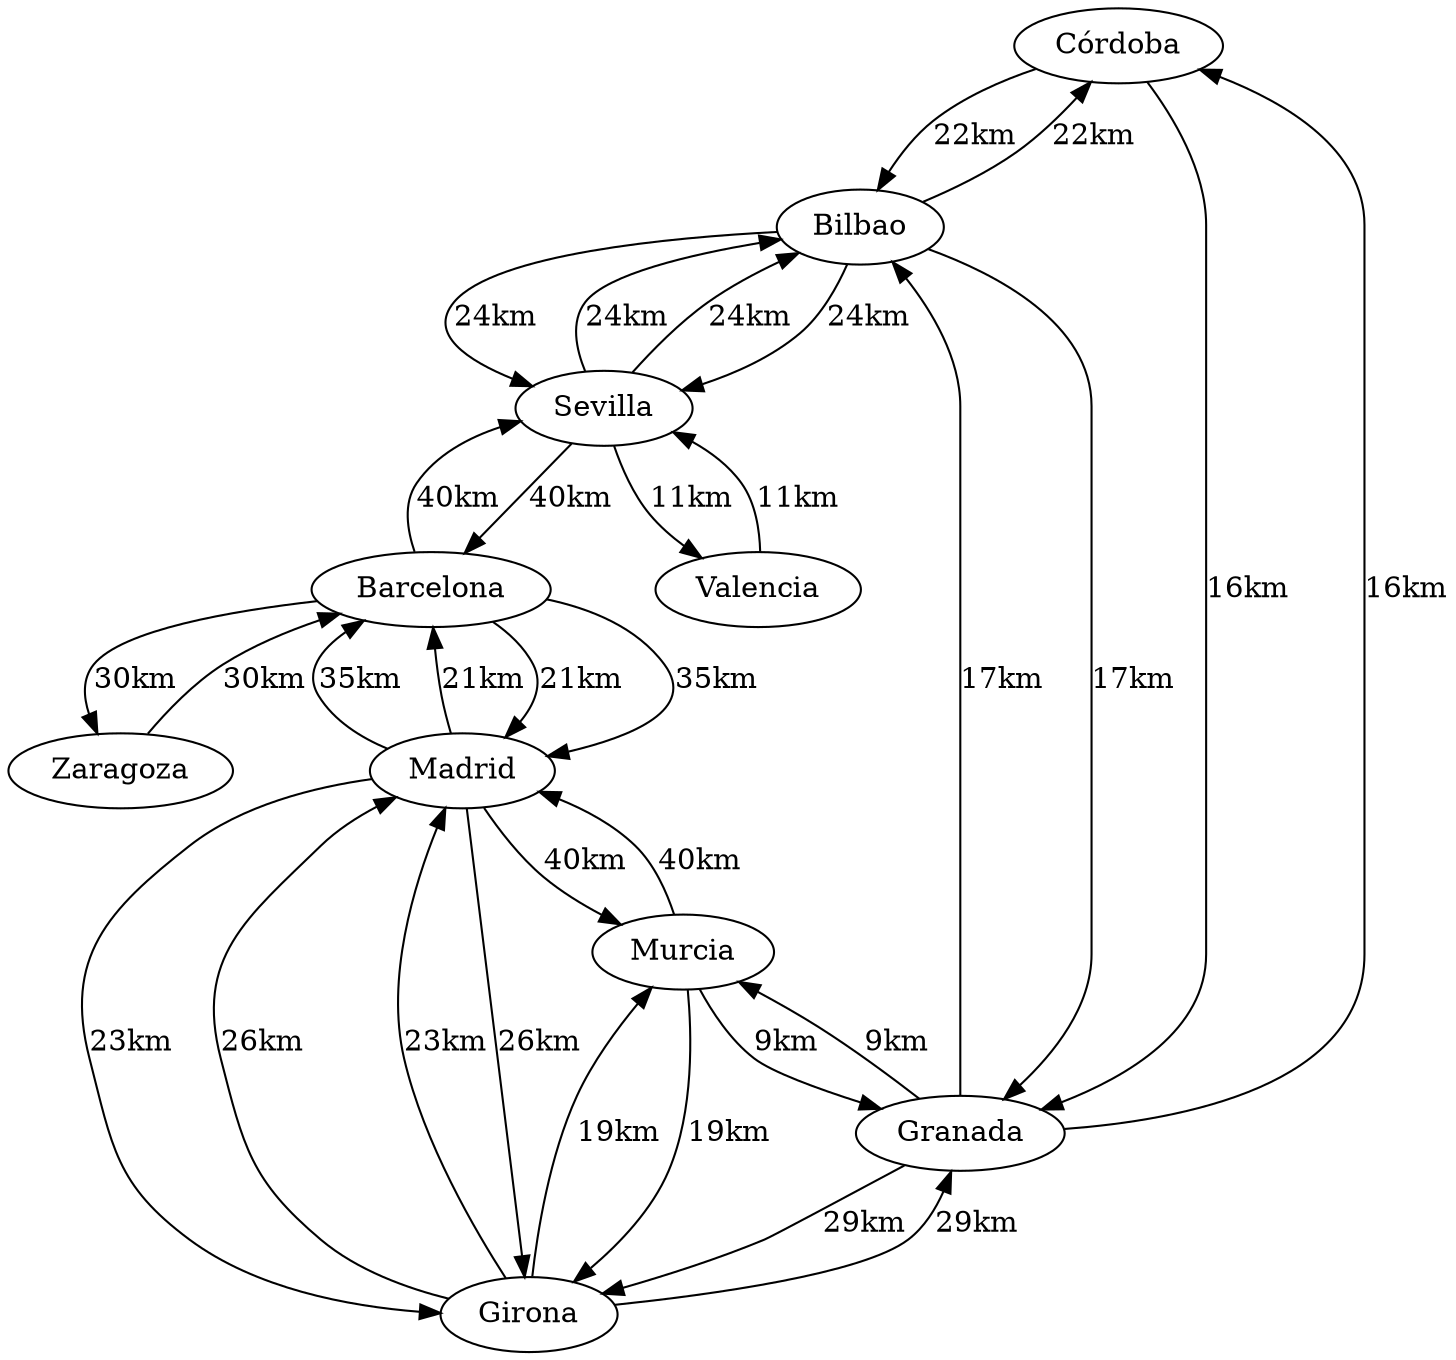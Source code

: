 digraph Grafo {
"Córdoba";
"Córdoba" -> "Bilbao" [label="22km"];
"Córdoba" -> "Granada" [label="16km"];
"Murcia";
"Murcia" -> "Madrid" [label="40km"];
"Murcia" -> "Girona" [label="19km"];
"Murcia" -> "Granada" [label="9km"];
"Granada";
"Granada" -> "Girona" [label="29km"];
"Granada" -> "Córdoba" [label="16km"];
"Granada" -> "Murcia" [label="9km"];
"Granada" -> "Bilbao" [label="17km"];
"Bilbao";
"Bilbao" -> "Córdoba" [label="22km"];
"Bilbao" -> "Sevilla" [label="24km"];
"Bilbao" -> "Granada" [label="17km"];
"Bilbao" -> "Sevilla" [label="24km"];
"Valencia";
"Valencia" -> "Sevilla" [label="11km"];
"Sevilla";
"Sevilla" -> "Bilbao" [label="24km"];
"Sevilla" -> "Bilbao" [label="24km"];
"Sevilla" -> "Valencia" [label="11km"];
"Sevilla" -> "Barcelona" [label="40km"];
"Zaragoza";
"Zaragoza" -> "Barcelona" [label="30km"];
"Barcelona";
"Barcelona" -> "Sevilla" [label="40km"];
"Barcelona" -> "Zaragoza" [label="30km"];
"Barcelona" -> "Madrid" [label="35km"];
"Barcelona" -> "Madrid" [label="21km"];
"Madrid";
"Madrid" -> "Murcia" [label="40km"];
"Madrid" -> "Barcelona" [label="35km"];
"Madrid" -> "Barcelona" [label="21km"];
"Madrid" -> "Girona" [label="26km"];
"Madrid" -> "Girona" [label="23km"];
"Girona";
"Girona" -> "Murcia" [label="19km"];
"Girona" -> "Granada" [label="29km"];
"Girona" -> "Madrid" [label="26km"];
"Girona" -> "Madrid" [label="23km"];
}
